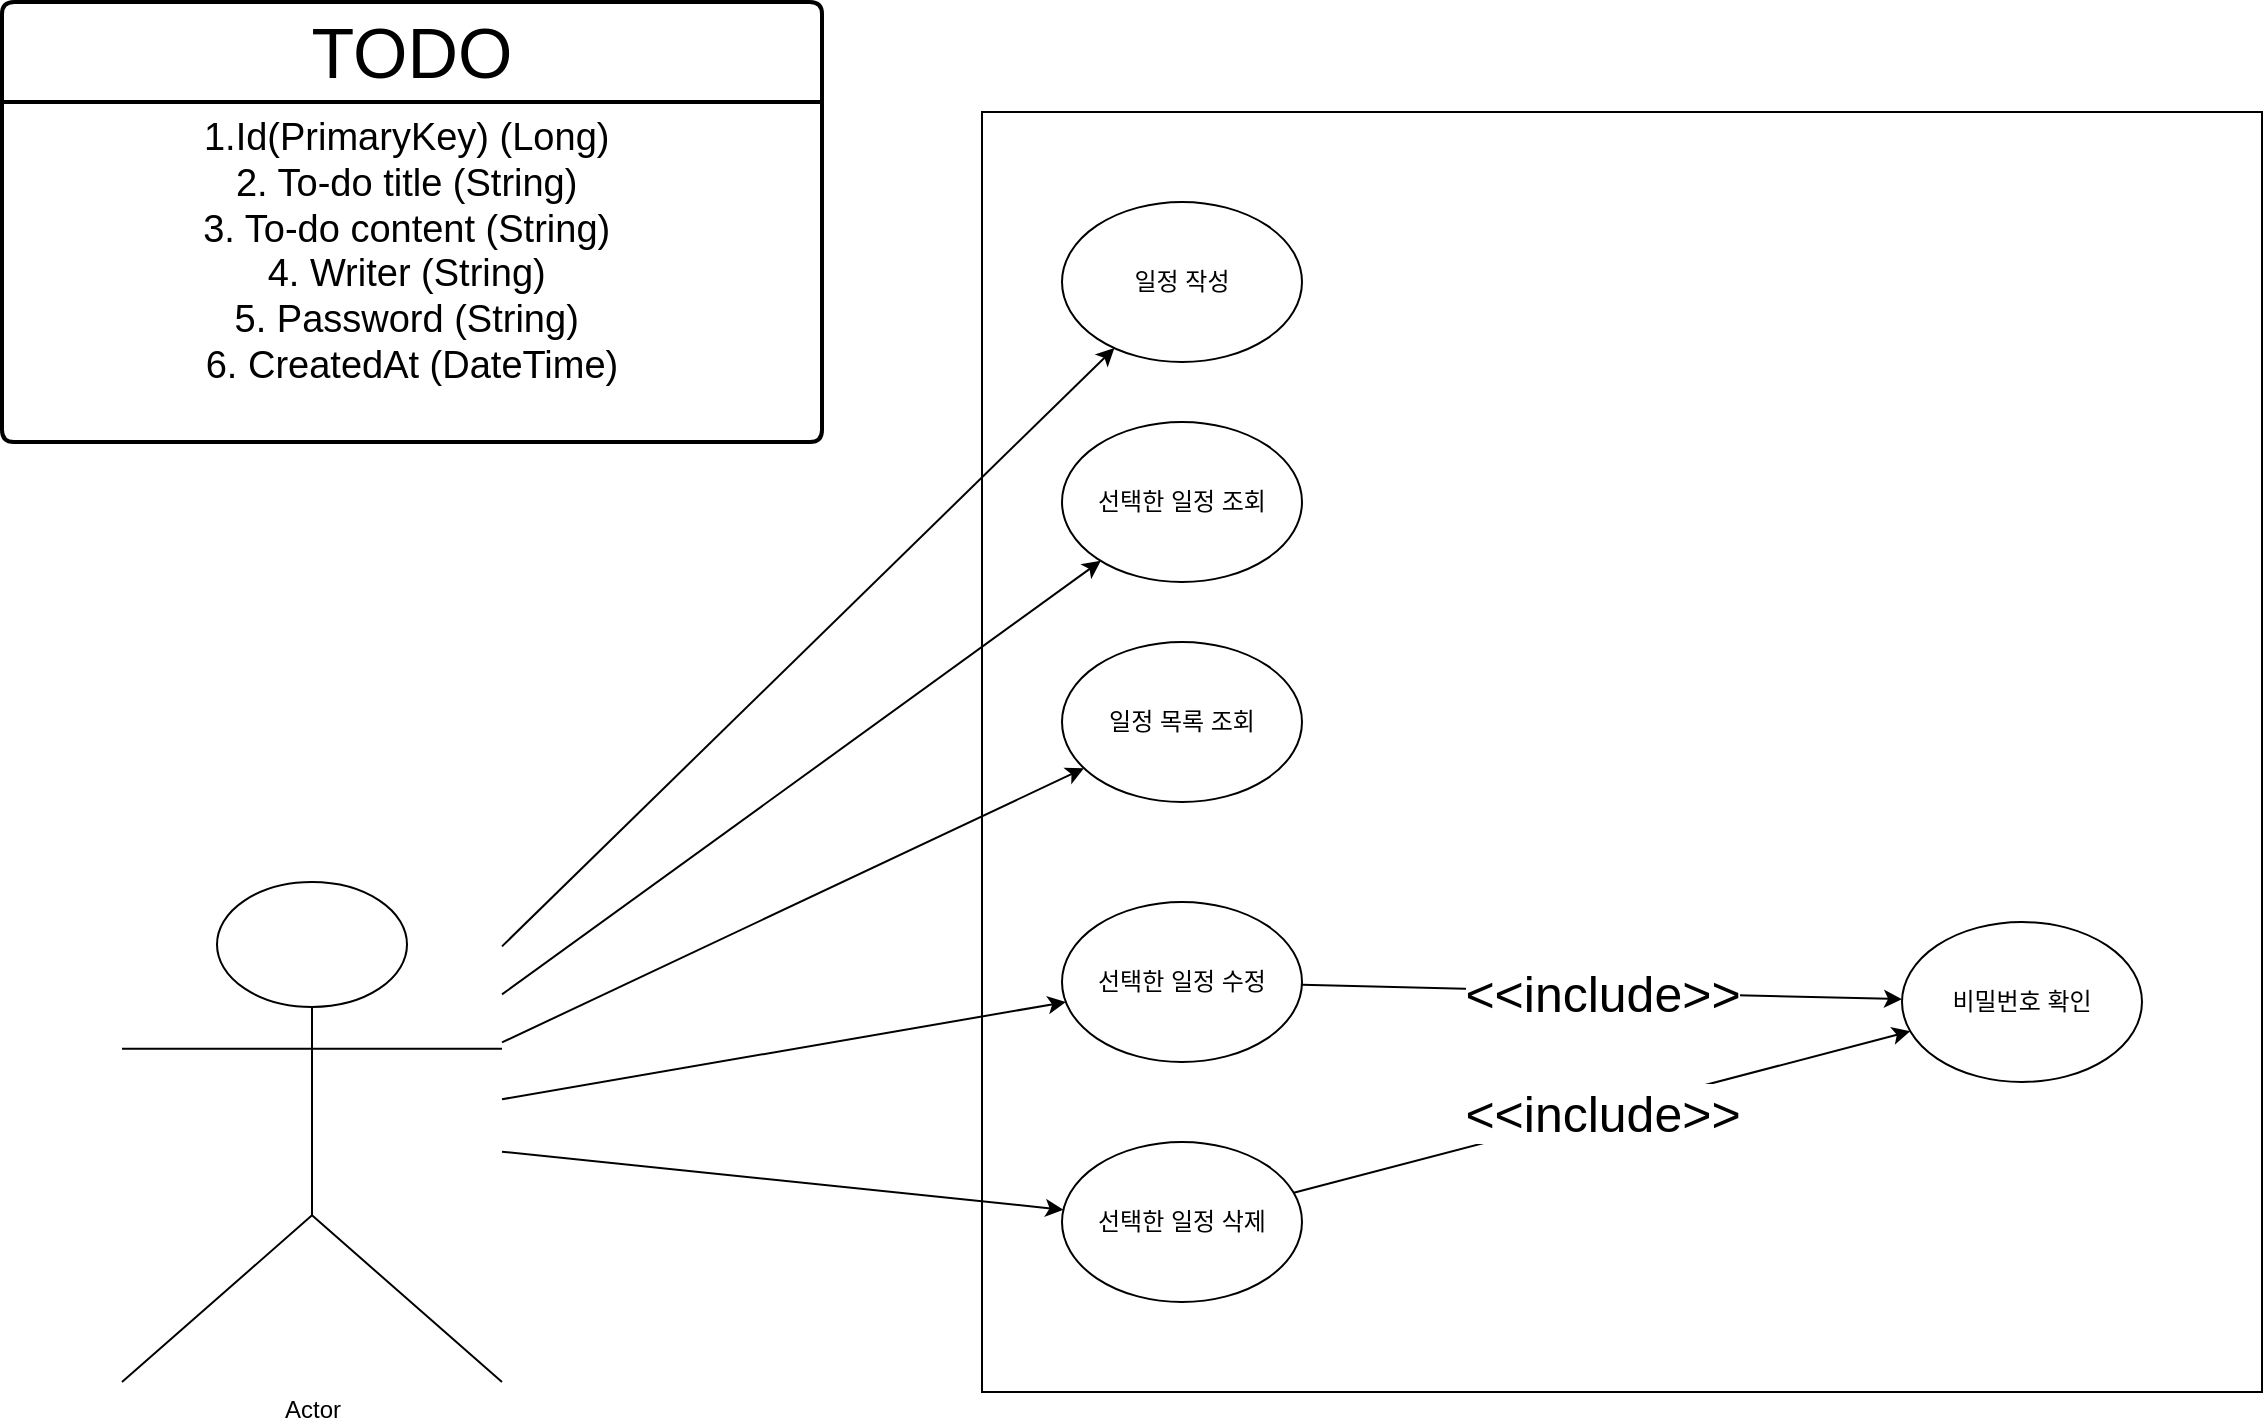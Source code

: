 <mxfile version="24.4.3" type="github">
  <diagram name="페이지-1" id="l7HjvUp2uGFI3CTmgFea">
    <mxGraphModel dx="2876" dy="1103" grid="1" gridSize="10" guides="1" tooltips="1" connect="1" arrows="1" fold="1" page="1" pageScale="1" pageWidth="827" pageHeight="1169" math="0" shadow="0">
      <root>
        <mxCell id="0" />
        <mxCell id="1" parent="0" />
        <mxCell id="Hpf7vBDQ80WpxHnYikSg-18" value="" style="whiteSpace=wrap;html=1;aspect=fixed;" vertex="1" parent="1">
          <mxGeometry x="-180" y="265" width="640" height="640" as="geometry" />
        </mxCell>
        <mxCell id="Hpf7vBDQ80WpxHnYikSg-3" value="&lt;font style=&quot;font-size: 35px;&quot;&gt;TODO&lt;/font&gt;" style="swimlane;childLayout=stackLayout;horizontal=1;startSize=50;horizontalStack=0;rounded=1;fontSize=14;fontStyle=0;strokeWidth=2;resizeParent=0;resizeLast=1;shadow=0;dashed=0;align=center;arcSize=4;whiteSpace=wrap;html=1;fontColor=default;" vertex="1" parent="1">
          <mxGeometry x="-670" y="210" width="410" height="220" as="geometry" />
        </mxCell>
        <mxCell id="Hpf7vBDQ80WpxHnYikSg-7" value="1.Id(PrimaryKey) (Long) &#xa;2. To-do title (String) &#xa;3. To-do content (String) &#xa;4. Writer (String) &#xa;5. Password (String) &#xa;6. CreatedAt (DateTime)" style="text;whiteSpace=wrap;align=center;fontSize=19;" vertex="1" parent="Hpf7vBDQ80WpxHnYikSg-3">
          <mxGeometry y="50" width="410" height="290" as="geometry" />
        </mxCell>
        <mxCell id="Hpf7vBDQ80WpxHnYikSg-4" value="&lt;div&gt;&lt;br&gt;&lt;/div&gt;" style="align=center;strokeColor=none;fillColor=none;spacingLeft=4;fontSize=12;verticalAlign=top;resizable=0;rotatable=0;part=1;html=1;fontColor=default;" vertex="1" parent="Hpf7vBDQ80WpxHnYikSg-3">
          <mxGeometry y="340" width="410" height="-120" as="geometry" />
        </mxCell>
        <mxCell id="Hpf7vBDQ80WpxHnYikSg-10" value="Actor" style="shape=umlActor;verticalLabelPosition=bottom;verticalAlign=top;html=1;outlineConnect=0;" vertex="1" parent="1">
          <mxGeometry x="-610" y="650" width="190" height="250" as="geometry" />
        </mxCell>
        <mxCell id="Hpf7vBDQ80WpxHnYikSg-11" value="선택한 일정 조회" style="ellipse;whiteSpace=wrap;html=1;" vertex="1" parent="1">
          <mxGeometry x="-140" y="420" width="120" height="80" as="geometry" />
        </mxCell>
        <mxCell id="Hpf7vBDQ80WpxHnYikSg-12" value="일정 목록 조회" style="ellipse;whiteSpace=wrap;html=1;" vertex="1" parent="1">
          <mxGeometry x="-140" y="530" width="120" height="80" as="geometry" />
        </mxCell>
        <mxCell id="Hpf7vBDQ80WpxHnYikSg-13" value="일정 작성" style="ellipse;whiteSpace=wrap;html=1;" vertex="1" parent="1">
          <mxGeometry x="-140" y="310" width="120" height="80" as="geometry" />
        </mxCell>
        <mxCell id="Hpf7vBDQ80WpxHnYikSg-14" value="선택한 일정 삭제" style="ellipse;whiteSpace=wrap;html=1;" vertex="1" parent="1">
          <mxGeometry x="-140" y="780" width="120" height="80" as="geometry" />
        </mxCell>
        <mxCell id="Hpf7vBDQ80WpxHnYikSg-15" value="선택한 일정 수정" style="ellipse;whiteSpace=wrap;html=1;" vertex="1" parent="1">
          <mxGeometry x="-140" y="660" width="120" height="80" as="geometry" />
        </mxCell>
        <mxCell id="Hpf7vBDQ80WpxHnYikSg-16" value="비밀번호 확인" style="ellipse;whiteSpace=wrap;html=1;" vertex="1" parent="1">
          <mxGeometry x="280" y="670" width="120" height="80" as="geometry" />
        </mxCell>
        <mxCell id="Hpf7vBDQ80WpxHnYikSg-23" value="" style="endArrow=classic;html=1;rounded=0;" edge="1" parent="1" source="Hpf7vBDQ80WpxHnYikSg-10" target="Hpf7vBDQ80WpxHnYikSg-13">
          <mxGeometry width="50" height="50" relative="1" as="geometry">
            <mxPoint x="-380" y="740" as="sourcePoint" />
            <mxPoint x="-330" y="690" as="targetPoint" />
          </mxGeometry>
        </mxCell>
        <mxCell id="Hpf7vBDQ80WpxHnYikSg-24" value="" style="endArrow=classic;html=1;rounded=0;" edge="1" parent="1" source="Hpf7vBDQ80WpxHnYikSg-10" target="Hpf7vBDQ80WpxHnYikSg-11">
          <mxGeometry width="50" height="50" relative="1" as="geometry">
            <mxPoint x="-370" y="750" as="sourcePoint" />
            <mxPoint x="-97" y="396" as="targetPoint" />
          </mxGeometry>
        </mxCell>
        <mxCell id="Hpf7vBDQ80WpxHnYikSg-25" value="" style="endArrow=classic;html=1;rounded=0;" edge="1" parent="1" source="Hpf7vBDQ80WpxHnYikSg-10" target="Hpf7vBDQ80WpxHnYikSg-12">
          <mxGeometry width="50" height="50" relative="1" as="geometry">
            <mxPoint x="-360" y="760" as="sourcePoint" />
            <mxPoint x="-87" y="406" as="targetPoint" />
          </mxGeometry>
        </mxCell>
        <mxCell id="Hpf7vBDQ80WpxHnYikSg-26" value="" style="endArrow=classic;html=1;rounded=0;" edge="1" parent="1" source="Hpf7vBDQ80WpxHnYikSg-10" target="Hpf7vBDQ80WpxHnYikSg-15">
          <mxGeometry width="50" height="50" relative="1" as="geometry">
            <mxPoint x="-350" y="770" as="sourcePoint" />
            <mxPoint x="-77" y="416" as="targetPoint" />
          </mxGeometry>
        </mxCell>
        <mxCell id="Hpf7vBDQ80WpxHnYikSg-27" value="" style="endArrow=classic;html=1;rounded=0;" edge="1" parent="1" source="Hpf7vBDQ80WpxHnYikSg-10" target="Hpf7vBDQ80WpxHnYikSg-14">
          <mxGeometry width="50" height="50" relative="1" as="geometry">
            <mxPoint x="-340" y="780" as="sourcePoint" />
            <mxPoint x="-67" y="426" as="targetPoint" />
          </mxGeometry>
        </mxCell>
        <mxCell id="Hpf7vBDQ80WpxHnYikSg-34" value="" style="endArrow=classic;html=1;rounded=0;" edge="1" parent="1" source="Hpf7vBDQ80WpxHnYikSg-15" target="Hpf7vBDQ80WpxHnYikSg-16">
          <mxGeometry relative="1" as="geometry">
            <mxPoint x="-30" y="750" as="sourcePoint" />
            <mxPoint x="70" y="750" as="targetPoint" />
          </mxGeometry>
        </mxCell>
        <mxCell id="Hpf7vBDQ80WpxHnYikSg-35" value="&lt;font style=&quot;font-size: 25px;&quot;&gt;&amp;lt;&amp;lt;include&amp;gt;&amp;gt;&lt;/font&gt;" style="edgeLabel;resizable=0;html=1;;align=center;verticalAlign=middle;" connectable="0" vertex="1" parent="Hpf7vBDQ80WpxHnYikSg-34">
          <mxGeometry relative="1" as="geometry" />
        </mxCell>
        <mxCell id="Hpf7vBDQ80WpxHnYikSg-36" value="" style="endArrow=classic;html=1;rounded=0;fontSize=12;" edge="1" parent="1" source="Hpf7vBDQ80WpxHnYikSg-14" target="Hpf7vBDQ80WpxHnYikSg-16">
          <mxGeometry relative="1" as="geometry">
            <mxPoint x="-10" y="711" as="sourcePoint" />
            <mxPoint x="290" y="719" as="targetPoint" />
          </mxGeometry>
        </mxCell>
        <mxCell id="Hpf7vBDQ80WpxHnYikSg-37" value="&lt;font style=&quot;font-size: 25px;&quot;&gt;&amp;lt;&amp;lt;include&amp;gt;&amp;gt;&lt;/font&gt;" style="edgeLabel;resizable=0;html=1;;align=center;verticalAlign=middle;" connectable="0" vertex="1" parent="Hpf7vBDQ80WpxHnYikSg-36">
          <mxGeometry relative="1" as="geometry" />
        </mxCell>
      </root>
    </mxGraphModel>
  </diagram>
</mxfile>
